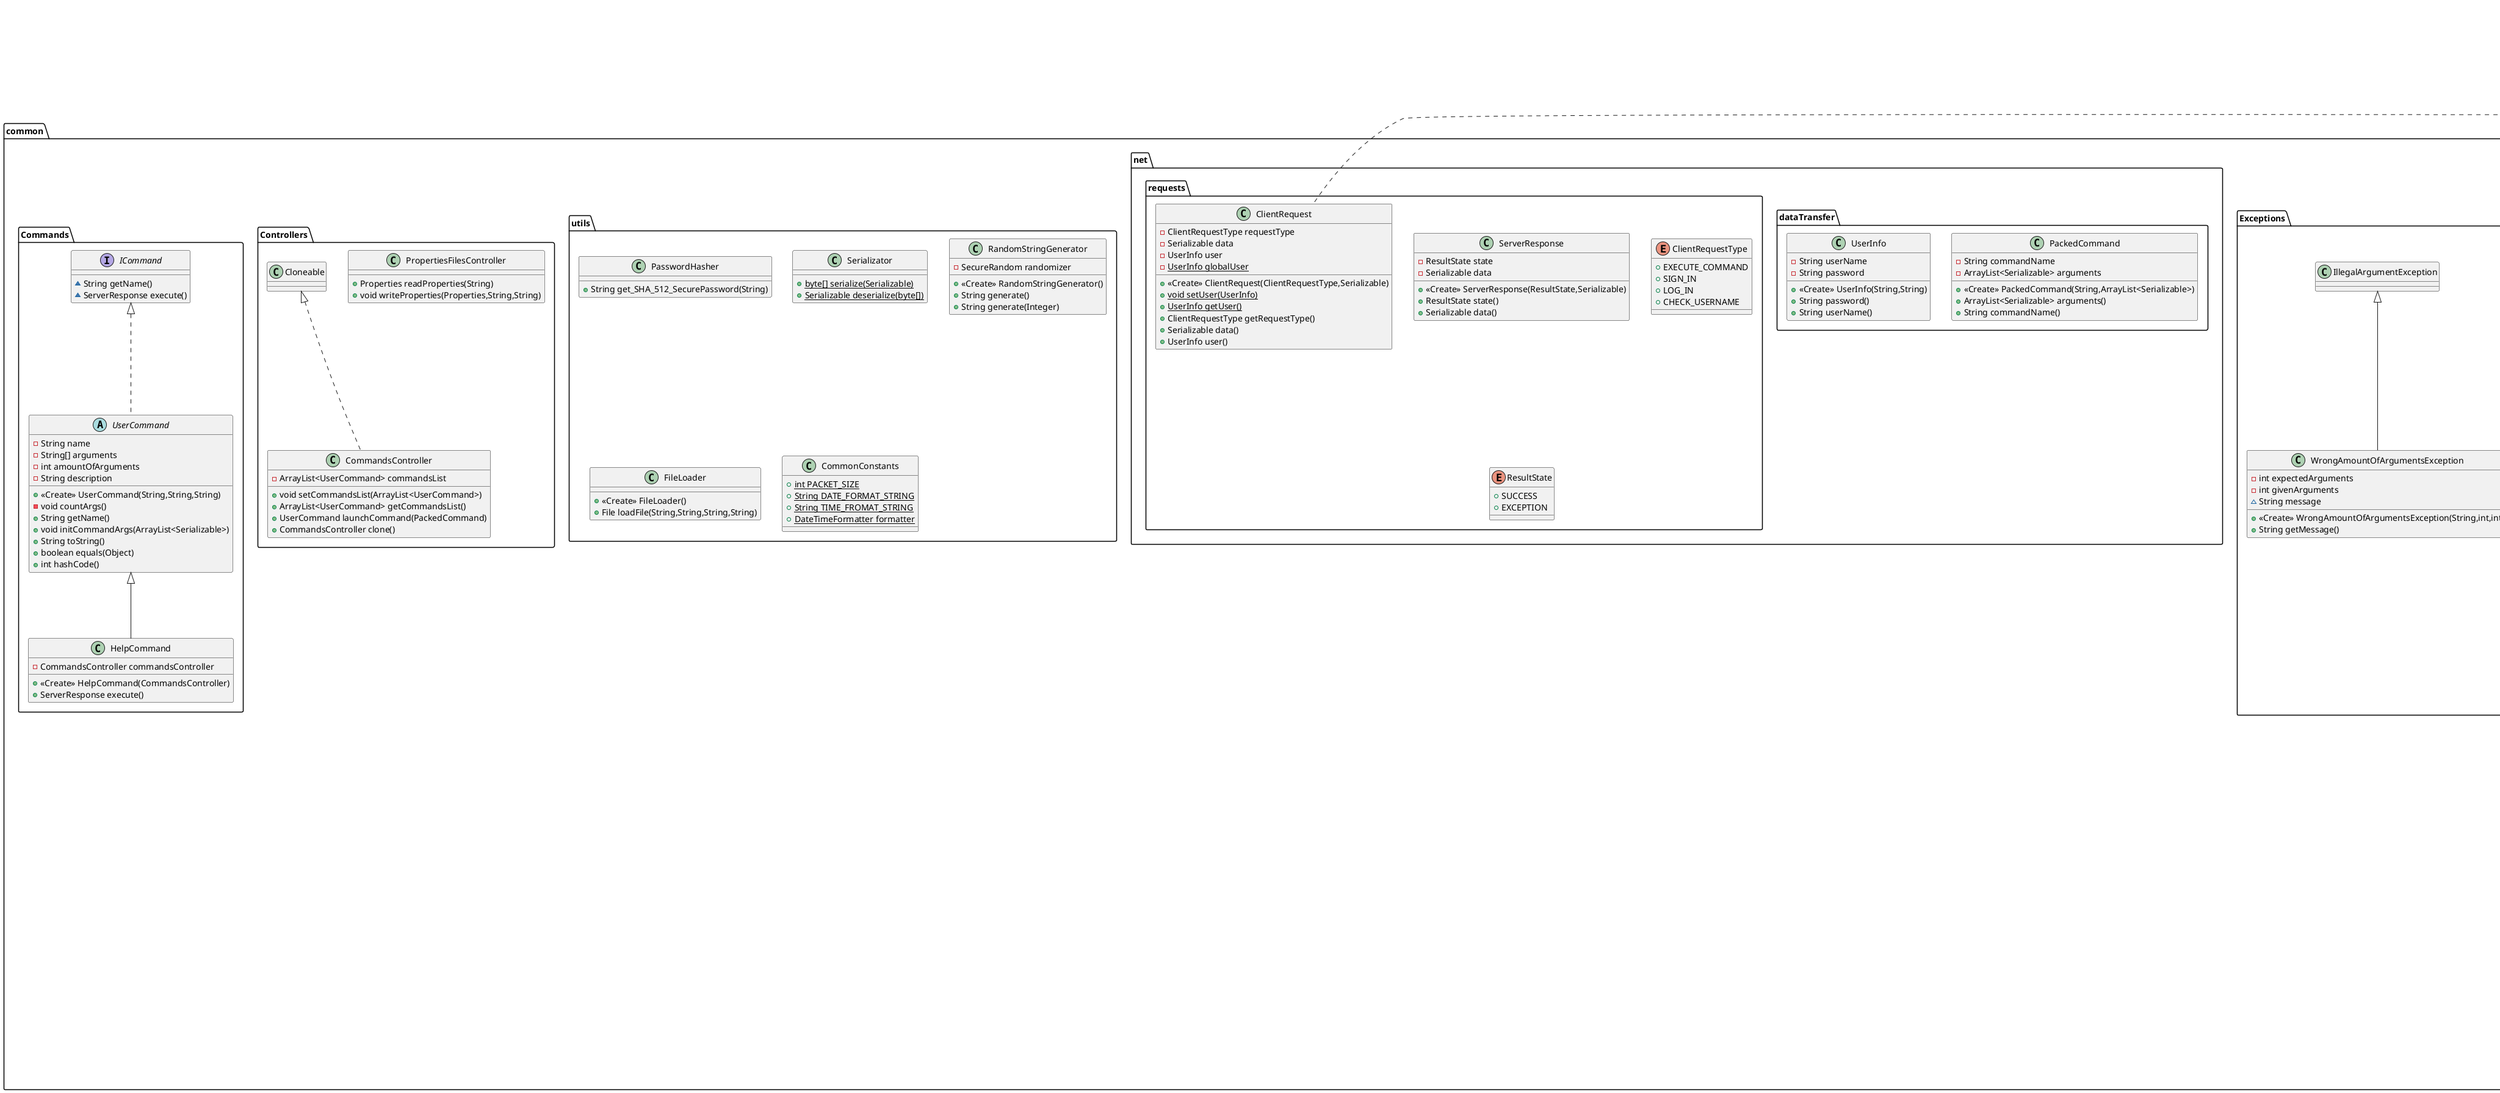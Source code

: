 @startuml
class common.Validators.WorkerValidators {
+ {static} Validator<Worker> workerValidator
+ {static} Validator<Long> idValidator
+ {static} Validator<String> nameValidator
+ {static} Validator<Coordinates> coordinatesValidator
+ {static} Validator<Double> xValidator
+ {static} Validator<Double> yValidator
+ {static} Validator<LocalDateTime> startDateValidator
+ {static} Validator<LocalDateTime> endDateValidator
+ {static} Validator<ZonedDateTime> creationDateValidator
+ {static} Validator<Integer> salaryValidator
+ {static} Validator<Status> statusValidator
+ {static} Validator<Person> personValidator
+ {static} Validator<Long> heightValidator
+ {static} Validator<Color> eyeColorValidator
+ {static} Validator<Country> nationalityValidator
}

class common.UI.CommandReader {
- {static} CommandReader COMMAND_READER
- <<Create>> CommandReader()
+ {static} CommandReader getInstance()
+ PackedCommand readCommand()
}


class common.Exceptions.authorization.UsernameNotFoundException {
+ <<Create>> UsernameNotFoundException(String)
}

class common.net.dataTransfer.PackedCommand {
- String commandName
- ArrayList<Serializable> arguments
+ <<Create>> PackedCommand(String,ArrayList<Serializable>)
+ ArrayList<Serializable> arguments()
+ String commandName()
}


class common.Exceptions.AccessDeniedException {
+ <<Create>> AccessDeniedException(String)
+ String getMessage()
}

class common.net.requests.ClientRequest {
- ClientRequestType requestType
- Serializable data
- UserInfo user
- {static} UserInfo globalUser
+ <<Create>> ClientRequest(ClientRequestType,Serializable)
+ {static} void setUser(UserInfo)
+ {static} UserInfo getUser()
+ ClientRequestType getRequestType()
+ Serializable data()
+ UserInfo user()
}


class common.Exceptions.authorization.UsernameAlreadyExistsException {
+ <<Create>> UsernameAlreadyExistsException(String)
}

class common.utils.PasswordHasher {
+ String get_SHA_512_SecurePassword(String)
}

class common.Exceptions.WrongAmountOfArgumentsException {
- int expectedArguments
- int givenArguments
~ String message
+ <<Create>> WrongAmountOfArgumentsException(String,int,int)
+ String getMessage()
}


enum common.Collection.Country {
+  UNITED_KINGDOM
+  USA
+  VATICAN
}

class common.Controllers.CommandsController {
- ArrayList<UserCommand> commandsList
+ void setCommandsList(ArrayList<UserCommand>)
+ ArrayList<UserCommand> getCommandsList()
+ UserCommand launchCommand(PackedCommand)
+ CommandsController clone()
}


class common.utils.Serializator {
+ {static} byte[] serialize(Serializable)
+ {static} Serializable deserialize(byte[])
}

class common.utils.RandomStringGenerator {
- SecureRandom randomizer
+ <<Create>> RandomStringGenerator()
+ String generate()
+ String generate(Integer)
}


class common.Exceptions.SendingDataException {
+ <<Create>> SendingDataException(String)
}

class common.net.requests.ServerResponse {
- ResultState state
- Serializable data
+ <<Create>> ServerResponse(ResultState,Serializable)
+ ResultState state()
+ Serializable data()
}


enum common.net.requests.ClientRequestType {
+  EXECUTE_COMMAND
+  SIGN_IN
+  LOG_IN
+  CHECK_USERNAME
}

class common.net.dataTransfer.UserInfo {
- String userName
- String password
+ <<Create>> UserInfo(String,String)
+ String password()
+ String userName()
}


class common.Exceptions.authorization.DifferentPasswordsException {
+ <<Create>> DifferentPasswordsException()
}

enum common.Collection.Status {
+  FIRED
+  HIRED
+  REGULAR
+  PROBATION
}

abstract class common.Commands.UserCommand {
- String name
- String[] arguments
- int amountOfArguments
- String description
+ <<Create>> UserCommand(String,String,String)
- void countArgs()
+ String getName()
+ void initCommandArgs(ArrayList<Serializable>)
+ String toString()
+ boolean equals(Object)
+ int hashCode()
}


interface common.Commands.ICommand {
~ String getName()
~ ServerResponse execute()
}

class common.Exceptions.authorization.AuthorizationException {
+ <<Create>> AuthorizationException(String)
+ String getMessage()
}

enum common.net.requests.ResultState {
+  SUCCESS
+  EXCEPTION
}

class common.Exceptions.InvalidDataException {
+ <<Create>> InvalidDataException(String)
}

class common.utils.FileLoader {
+ <<Create>> FileLoader()
+ File loadFile(String,String,String,String)
}

class common.Collection.Person {
- Long height
- Color eyeColor
- Country nationality
+ <<Create>> Person(Long,Color,Country)
+ String toString()
+ Long getHeight()
+ Color getEyeColor()
+ Country getNationality()
}


class common.utils.CommonConstants {
+ {static} int PACKET_SIZE
+ {static} String DATE_FORMAT_STRING
+ {static} String TIME_FROMAT_STRING
+ {static} DateTimeFormatter formatter
}

class common.Controllers.PropertiesFilesController {
+ Properties readProperties(String)
+ void writeProperties(Properties,String,String)
}

class common.Collection.Worker {
- long id
- String name
- Coordinates coordinates
- java.time.ZonedDateTime creationDate
- Integer salary
- java.time.LocalDateTime startDate
- java.time.LocalDateTime endDate
- Status status
- Person person
+ <<Create>> Worker(long,String,Coordinates,ZonedDateTime,Integer,LocalDateTime,LocalDateTime,Status,Person)
+ long getId()
+ void setId(long)
+ Integer getSalary()
+ LocalDateTime getEndDate()
+ String getName()
+ Coordinates getCoordinates()
+ ZonedDateTime getCreationDate()
+ LocalDateTime getStartDate()
+ Status getStatus()
+ Person getPerson()
+ void setCreationDate(ZonedDateTime)
+ int compareTo(Worker)
+ String toString()
}


enum common.Collection.Color {
+  RED
+  BLUE
+  YELLOW
+  BROWN
}

class common.Collection.Coordinates {
- double x
- double y
+ <<Create>> Coordinates(double,double)
+ String toString()
+ double getX()
+ double getY()
+ int compareTo(Coordinates)
}


class common.Exceptions.authorization.EmptyUsernameException {
+ <<Create>> EmptyUsernameException()
}

class common.Exceptions.ServerErrorException {
+ <<Create>> ServerErrorException()
}

interface common.Validators.Validator {
~ void validate(T)
}

class common.Commands.HelpCommand {
- CommandsController commandsController
+ <<Create>> HelpCommand(CommandsController)
+ ServerResponse execute()
}


class common.Exceptions.WrongFilePermissionsException {
+ <<Create>> WrongFilePermissionsException(String)
}

class common.UI.Console {
- {static} Console CONSOLE
- Scanner scanner
- <<Create>> Console()
+ {static} Console getInstance()
+ void setScanner(Scanner)
+ Scanner getScanner()
+ String readLine()
+ boolean hasNextLine()
+ void print(Object)
+ void printLn(Object)
+ void printError(String)
}


class common.UI.YesNoQuestionAsker {
~ String question
+ <<Create>> YesNoQuestionAsker(String)
+ boolean ask()
}


class common.Exceptions.ReceivingDataException {
+ <<Create>> ReceivingDataException(String)
}

class common.Exceptions.authorization.WrongPasswordException {
+ <<Create>> WrongPasswordException()
}



common.Exceptions.authorization.AuthorizationException <|-- common.Exceptions.authorization.UsernameNotFoundException
common.Exceptions.Exception <|-- common.Exceptions.AccessDeniedException
java.io.Serializable <|.. common.net.requests.ClientRequest
common.Exceptions.authorization.AuthorizationException <|-- common.Exceptions.authorization.UsernameAlreadyExistsException
common.Exceptions.IllegalArgumentException <|-- common.Exceptions.WrongAmountOfArgumentsException
common.Controllers.Cloneable <|.. common.Controllers.CommandsController
common.Exceptions.Exception <|-- common.Exceptions.SendingDataException
common.Exceptions.authorization.AuthorizationException <|-- common.Exceptions.authorization.DifferentPasswordsException
common.Commands.ICommand <|.. common.Commands.UserCommand
common.Exceptions.authorization.Exception <|-- common.Exceptions.authorization.AuthorizationException
common.Exceptions.Exception <|-- common.Exceptions.InvalidDataException
java.io.Serializable <|.. common.Collection.Person
common.Collection.Comparable <|.. common.Collection.Worker
java.io.Serializable <|.. common.Collection.Worker
common.Collection.Comparable <|.. common.Collection.Coordinates
java.io.Serializable <|.. common.Collection.Coordinates
common.Exceptions.authorization.AuthorizationException <|-- common.Exceptions.authorization.EmptyUsernameException
common.Exceptions.Exception <|-- common.Exceptions.ServerErrorException
common.Commands.UserCommand <|-- common.Commands.HelpCommand
java.io.FileNotFoundException <|-- common.Exceptions.WrongFilePermissionsException
common.Exceptions.Exception <|-- common.Exceptions.ReceivingDataException
common.Exceptions.authorization.AuthorizationException <|-- common.Exceptions.authorization.WrongPasswordException
@enduml
